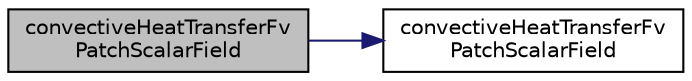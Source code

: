 digraph "convectiveHeatTransferFvPatchScalarField"
{
  bgcolor="transparent";
  edge [fontname="Helvetica",fontsize="10",labelfontname="Helvetica",labelfontsize="10"];
  node [fontname="Helvetica",fontsize="10",shape=record];
  rankdir="LR";
  Node1 [label="convectiveHeatTransferFv\lPatchScalarField",height=0.2,width=0.4,color="black", fillcolor="grey75", style="filled", fontcolor="black"];
  Node1 -> Node2 [color="midnightblue",fontsize="10",style="solid",fontname="Helvetica"];
  Node2 [label="convectiveHeatTransferFv\lPatchScalarField",height=0.2,width=0.4,color="black",URL="$a00403.html#a0fdc3456b6dbddaa7013944f3a654139",tooltip="Construct from patch and internal field. "];
}
